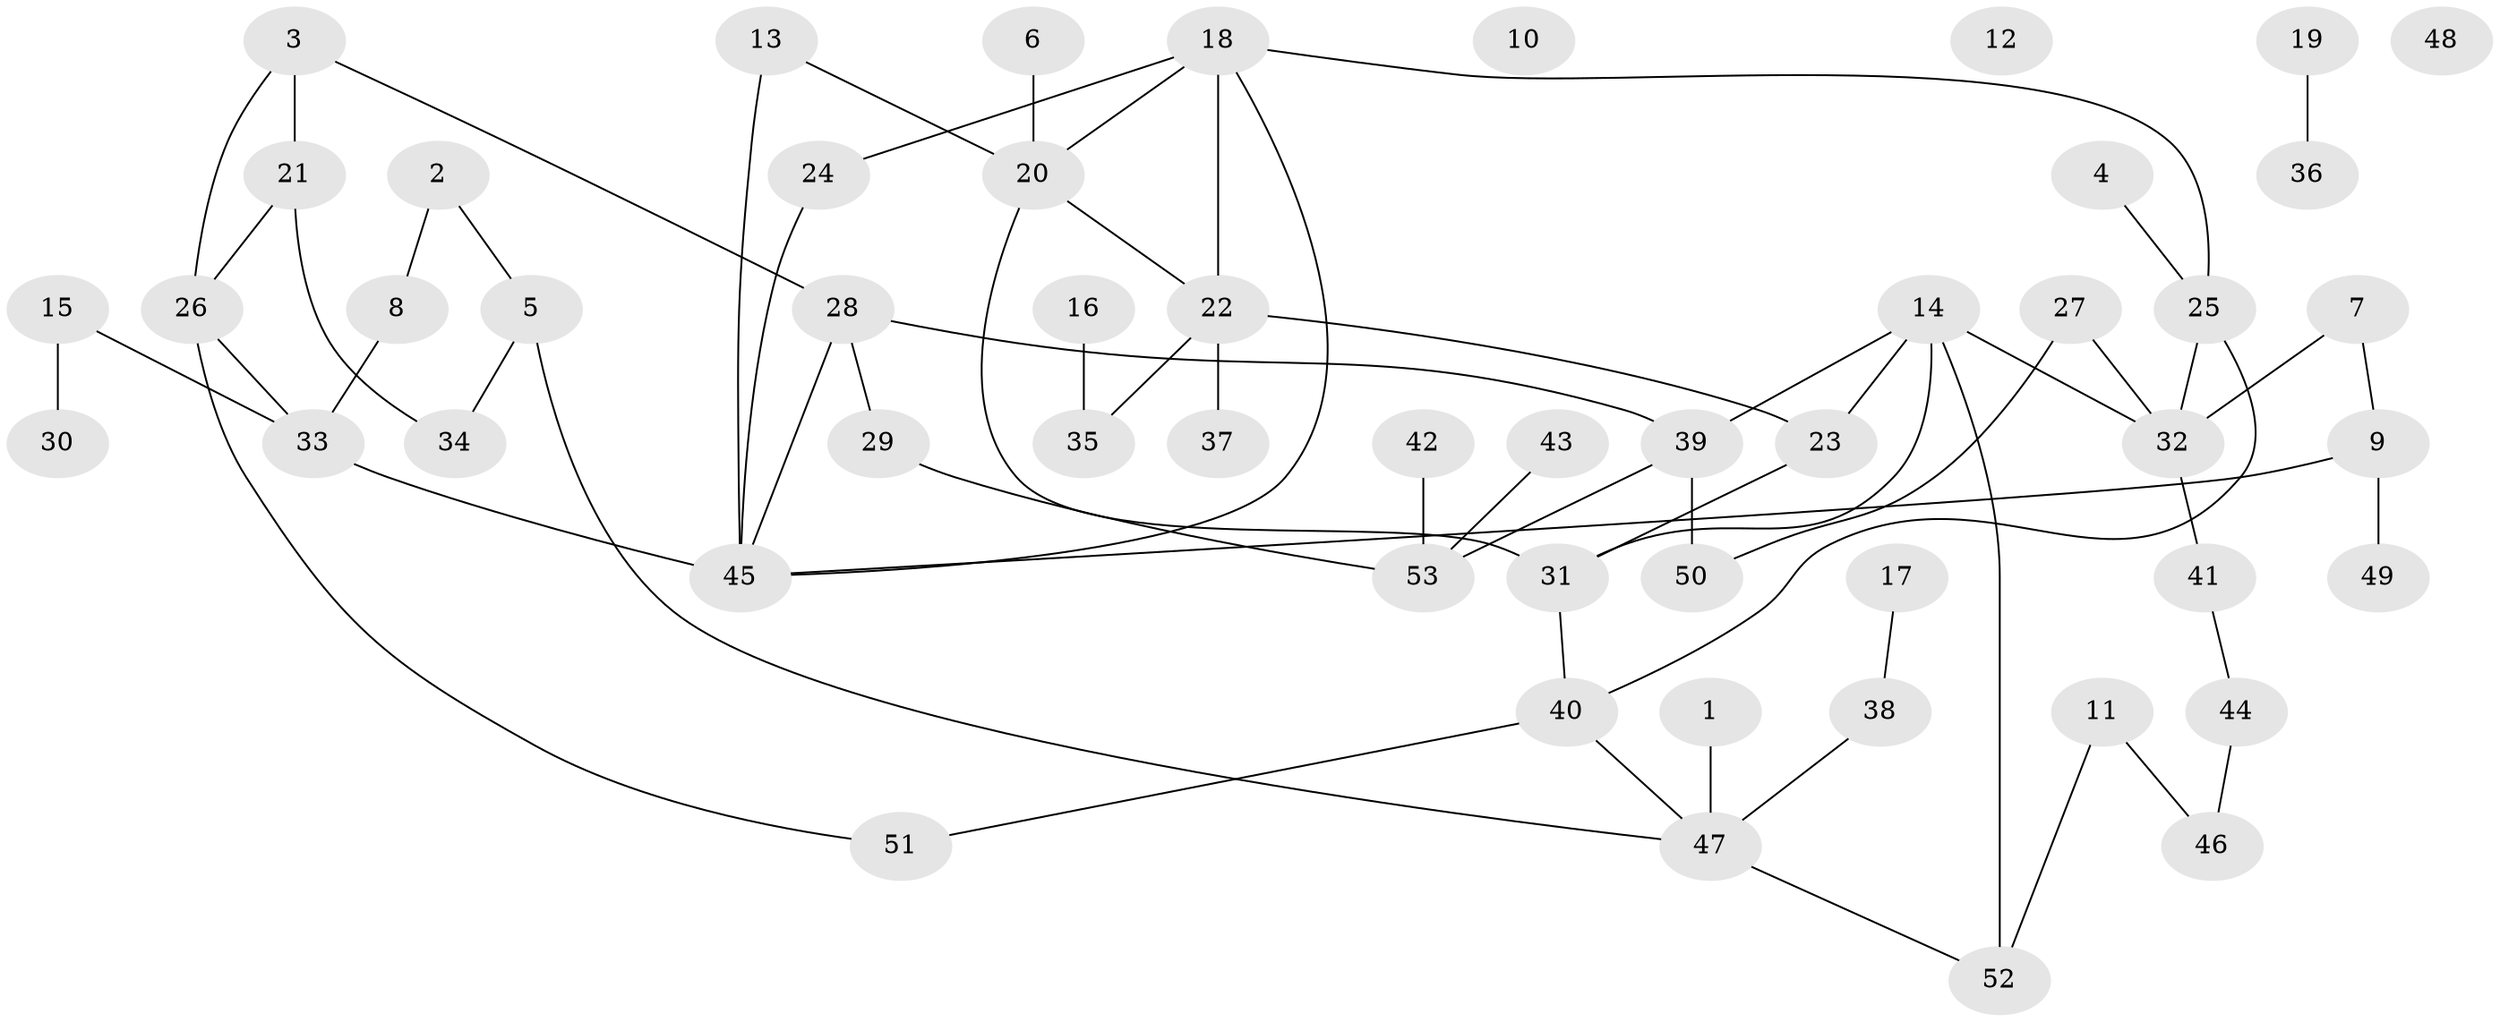 // coarse degree distribution, {4: 0.21212121212121213, 2: 0.24242424242424243, 3: 0.12121212121212122, 1: 0.18181818181818182, 0: 0.12121212121212122, 8: 0.030303030303030304, 7: 0.030303030303030304, 5: 0.030303030303030304, 6: 0.030303030303030304}
// Generated by graph-tools (version 1.1) at 2025/41/03/06/25 10:41:24]
// undirected, 53 vertices, 66 edges
graph export_dot {
graph [start="1"]
  node [color=gray90,style=filled];
  1;
  2;
  3;
  4;
  5;
  6;
  7;
  8;
  9;
  10;
  11;
  12;
  13;
  14;
  15;
  16;
  17;
  18;
  19;
  20;
  21;
  22;
  23;
  24;
  25;
  26;
  27;
  28;
  29;
  30;
  31;
  32;
  33;
  34;
  35;
  36;
  37;
  38;
  39;
  40;
  41;
  42;
  43;
  44;
  45;
  46;
  47;
  48;
  49;
  50;
  51;
  52;
  53;
  1 -- 47;
  2 -- 5;
  2 -- 8;
  3 -- 21;
  3 -- 26;
  3 -- 28;
  4 -- 25;
  5 -- 34;
  5 -- 47;
  6 -- 20;
  7 -- 9;
  7 -- 32;
  8 -- 33;
  9 -- 45;
  9 -- 49;
  11 -- 46;
  11 -- 52;
  13 -- 20;
  13 -- 45;
  14 -- 23;
  14 -- 31;
  14 -- 32;
  14 -- 39;
  14 -- 52;
  15 -- 30;
  15 -- 33;
  16 -- 35;
  17 -- 38;
  18 -- 20;
  18 -- 22;
  18 -- 24;
  18 -- 25;
  18 -- 45;
  19 -- 36;
  20 -- 22;
  20 -- 31;
  21 -- 26;
  21 -- 34;
  22 -- 23;
  22 -- 35;
  22 -- 37;
  23 -- 31;
  24 -- 45;
  25 -- 32;
  25 -- 40;
  26 -- 33;
  26 -- 51;
  27 -- 32;
  27 -- 50;
  28 -- 29;
  28 -- 39;
  28 -- 45;
  29 -- 53;
  31 -- 40;
  32 -- 41;
  33 -- 45;
  38 -- 47;
  39 -- 50;
  39 -- 53;
  40 -- 47;
  40 -- 51;
  41 -- 44;
  42 -- 53;
  43 -- 53;
  44 -- 46;
  47 -- 52;
}
